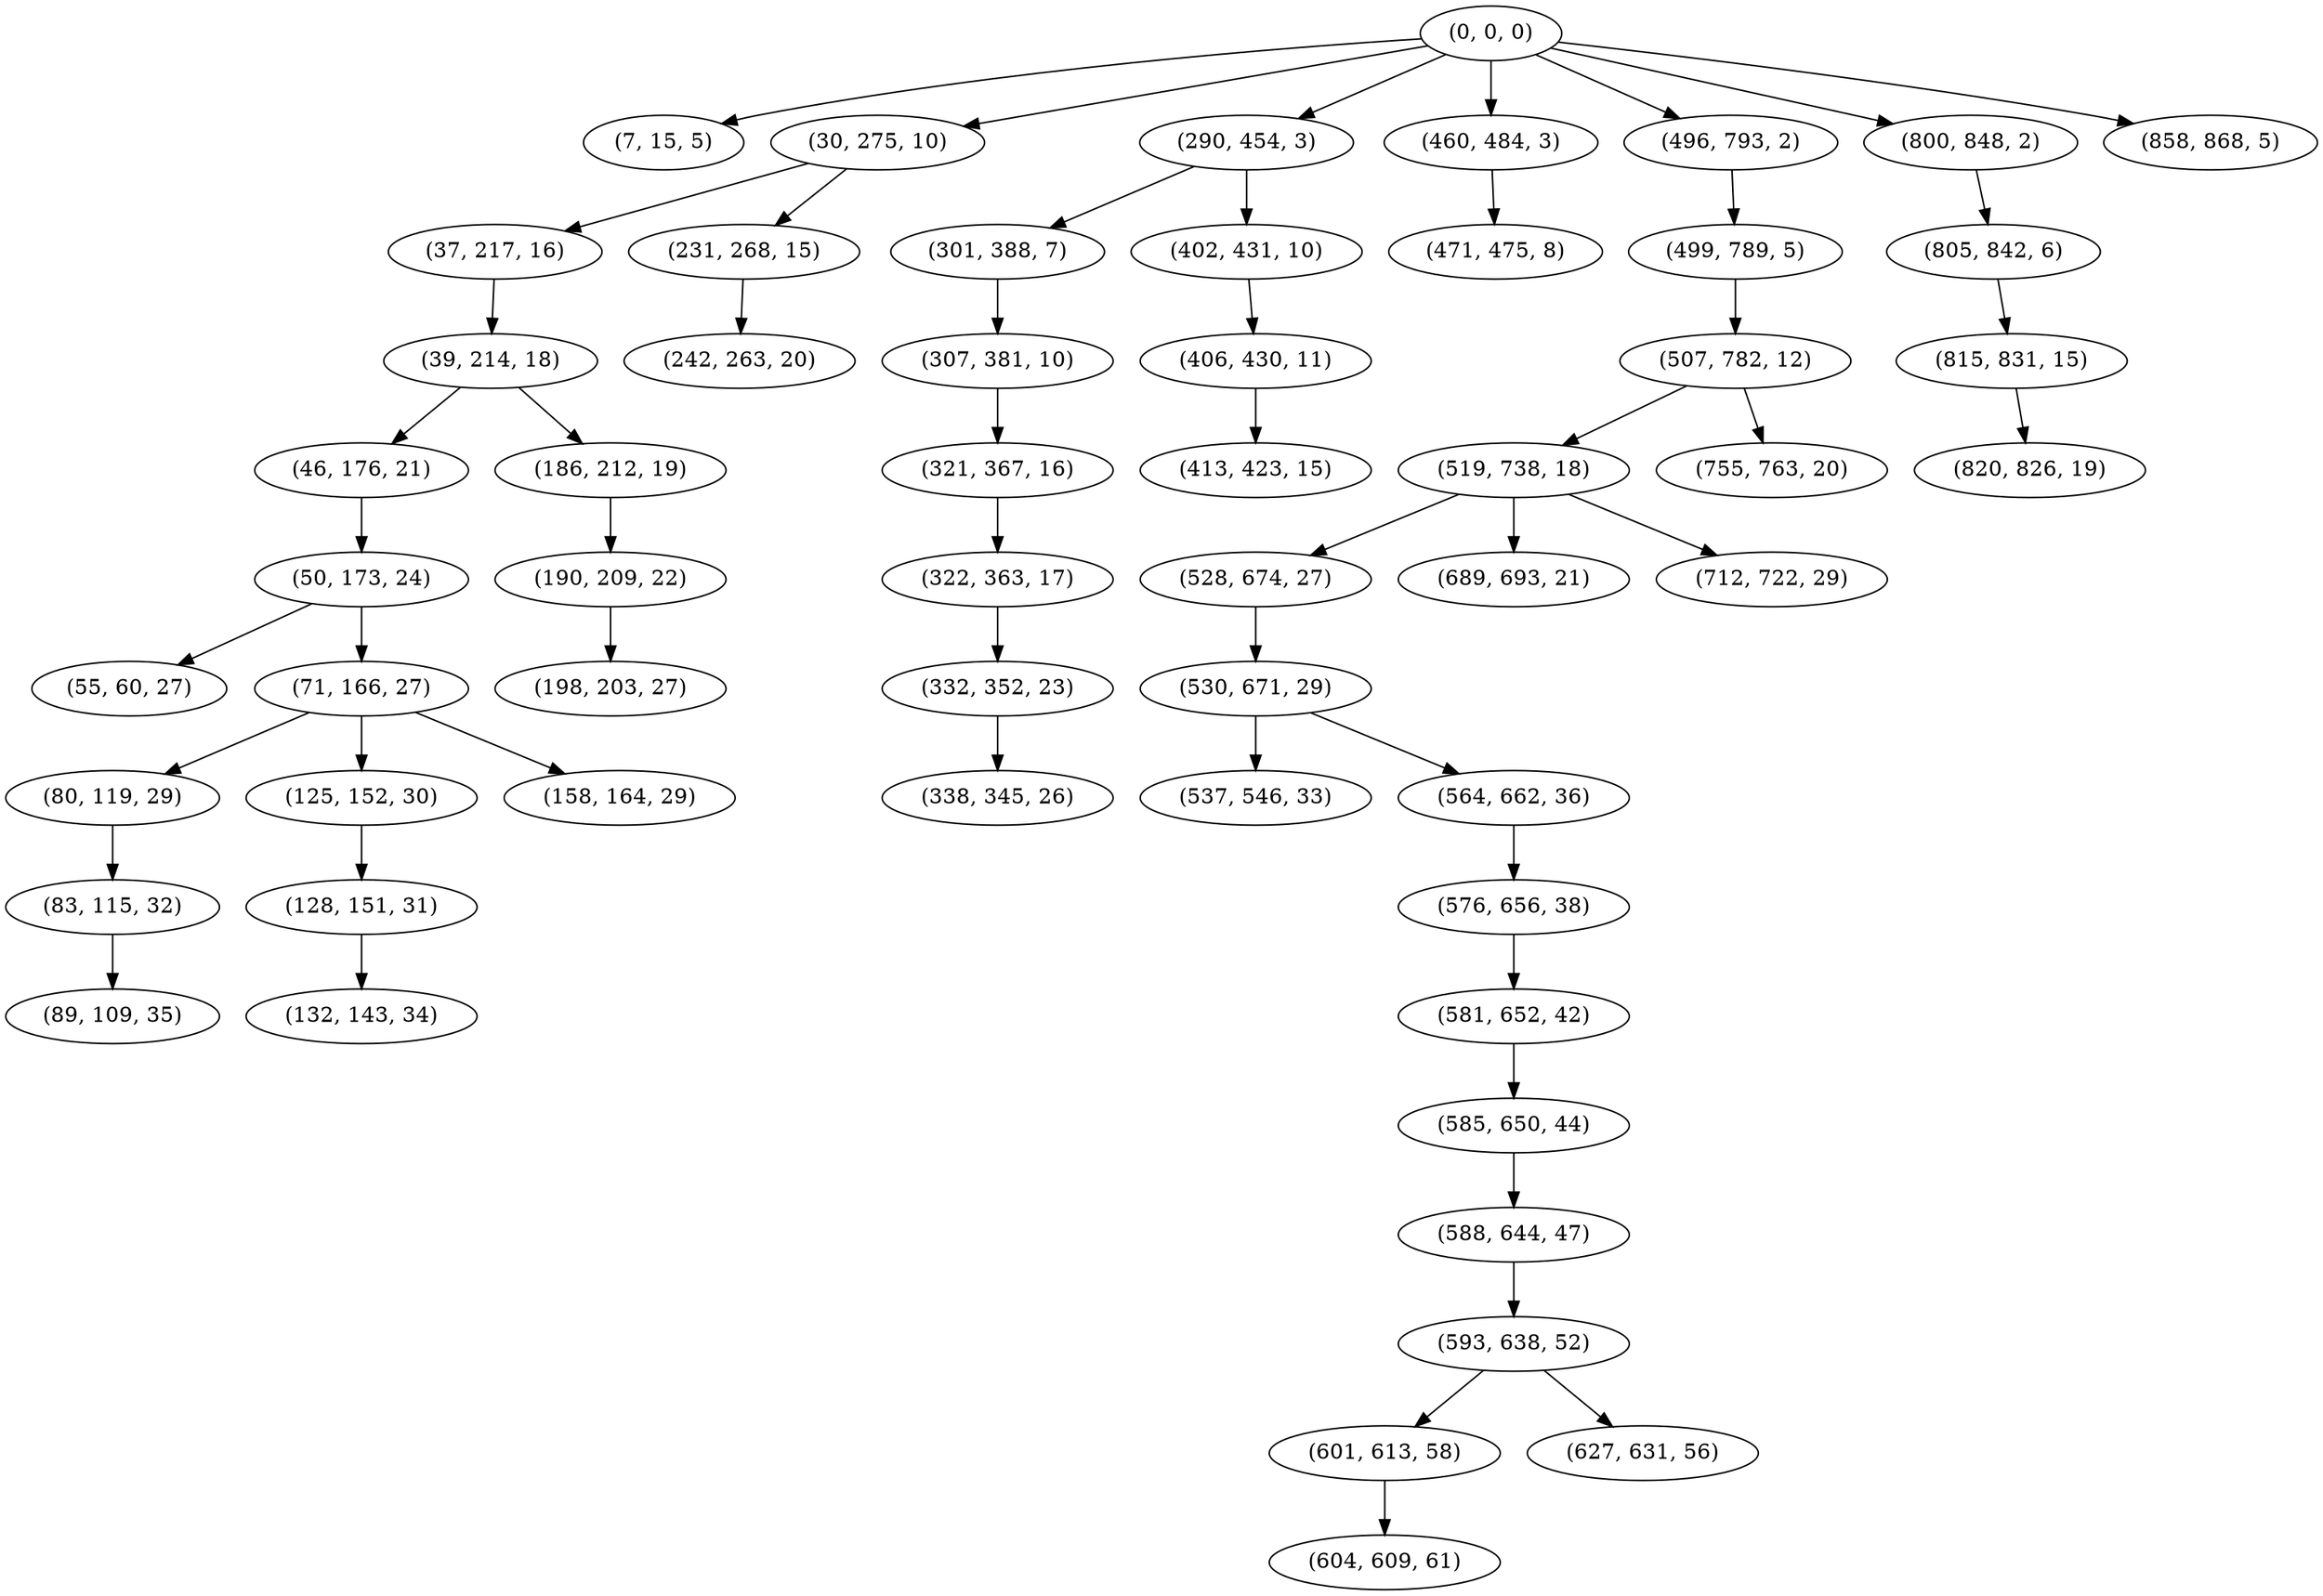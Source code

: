 digraph tree {
    "(0, 0, 0)";
    "(7, 15, 5)";
    "(30, 275, 10)";
    "(37, 217, 16)";
    "(39, 214, 18)";
    "(46, 176, 21)";
    "(50, 173, 24)";
    "(55, 60, 27)";
    "(71, 166, 27)";
    "(80, 119, 29)";
    "(83, 115, 32)";
    "(89, 109, 35)";
    "(125, 152, 30)";
    "(128, 151, 31)";
    "(132, 143, 34)";
    "(158, 164, 29)";
    "(186, 212, 19)";
    "(190, 209, 22)";
    "(198, 203, 27)";
    "(231, 268, 15)";
    "(242, 263, 20)";
    "(290, 454, 3)";
    "(301, 388, 7)";
    "(307, 381, 10)";
    "(321, 367, 16)";
    "(322, 363, 17)";
    "(332, 352, 23)";
    "(338, 345, 26)";
    "(402, 431, 10)";
    "(406, 430, 11)";
    "(413, 423, 15)";
    "(460, 484, 3)";
    "(471, 475, 8)";
    "(496, 793, 2)";
    "(499, 789, 5)";
    "(507, 782, 12)";
    "(519, 738, 18)";
    "(528, 674, 27)";
    "(530, 671, 29)";
    "(537, 546, 33)";
    "(564, 662, 36)";
    "(576, 656, 38)";
    "(581, 652, 42)";
    "(585, 650, 44)";
    "(588, 644, 47)";
    "(593, 638, 52)";
    "(601, 613, 58)";
    "(604, 609, 61)";
    "(627, 631, 56)";
    "(689, 693, 21)";
    "(712, 722, 29)";
    "(755, 763, 20)";
    "(800, 848, 2)";
    "(805, 842, 6)";
    "(815, 831, 15)";
    "(820, 826, 19)";
    "(858, 868, 5)";
    "(0, 0, 0)" -> "(7, 15, 5)";
    "(0, 0, 0)" -> "(30, 275, 10)";
    "(0, 0, 0)" -> "(290, 454, 3)";
    "(0, 0, 0)" -> "(460, 484, 3)";
    "(0, 0, 0)" -> "(496, 793, 2)";
    "(0, 0, 0)" -> "(800, 848, 2)";
    "(0, 0, 0)" -> "(858, 868, 5)";
    "(30, 275, 10)" -> "(37, 217, 16)";
    "(30, 275, 10)" -> "(231, 268, 15)";
    "(37, 217, 16)" -> "(39, 214, 18)";
    "(39, 214, 18)" -> "(46, 176, 21)";
    "(39, 214, 18)" -> "(186, 212, 19)";
    "(46, 176, 21)" -> "(50, 173, 24)";
    "(50, 173, 24)" -> "(55, 60, 27)";
    "(50, 173, 24)" -> "(71, 166, 27)";
    "(71, 166, 27)" -> "(80, 119, 29)";
    "(71, 166, 27)" -> "(125, 152, 30)";
    "(71, 166, 27)" -> "(158, 164, 29)";
    "(80, 119, 29)" -> "(83, 115, 32)";
    "(83, 115, 32)" -> "(89, 109, 35)";
    "(125, 152, 30)" -> "(128, 151, 31)";
    "(128, 151, 31)" -> "(132, 143, 34)";
    "(186, 212, 19)" -> "(190, 209, 22)";
    "(190, 209, 22)" -> "(198, 203, 27)";
    "(231, 268, 15)" -> "(242, 263, 20)";
    "(290, 454, 3)" -> "(301, 388, 7)";
    "(290, 454, 3)" -> "(402, 431, 10)";
    "(301, 388, 7)" -> "(307, 381, 10)";
    "(307, 381, 10)" -> "(321, 367, 16)";
    "(321, 367, 16)" -> "(322, 363, 17)";
    "(322, 363, 17)" -> "(332, 352, 23)";
    "(332, 352, 23)" -> "(338, 345, 26)";
    "(402, 431, 10)" -> "(406, 430, 11)";
    "(406, 430, 11)" -> "(413, 423, 15)";
    "(460, 484, 3)" -> "(471, 475, 8)";
    "(496, 793, 2)" -> "(499, 789, 5)";
    "(499, 789, 5)" -> "(507, 782, 12)";
    "(507, 782, 12)" -> "(519, 738, 18)";
    "(507, 782, 12)" -> "(755, 763, 20)";
    "(519, 738, 18)" -> "(528, 674, 27)";
    "(519, 738, 18)" -> "(689, 693, 21)";
    "(519, 738, 18)" -> "(712, 722, 29)";
    "(528, 674, 27)" -> "(530, 671, 29)";
    "(530, 671, 29)" -> "(537, 546, 33)";
    "(530, 671, 29)" -> "(564, 662, 36)";
    "(564, 662, 36)" -> "(576, 656, 38)";
    "(576, 656, 38)" -> "(581, 652, 42)";
    "(581, 652, 42)" -> "(585, 650, 44)";
    "(585, 650, 44)" -> "(588, 644, 47)";
    "(588, 644, 47)" -> "(593, 638, 52)";
    "(593, 638, 52)" -> "(601, 613, 58)";
    "(593, 638, 52)" -> "(627, 631, 56)";
    "(601, 613, 58)" -> "(604, 609, 61)";
    "(800, 848, 2)" -> "(805, 842, 6)";
    "(805, 842, 6)" -> "(815, 831, 15)";
    "(815, 831, 15)" -> "(820, 826, 19)";
}

